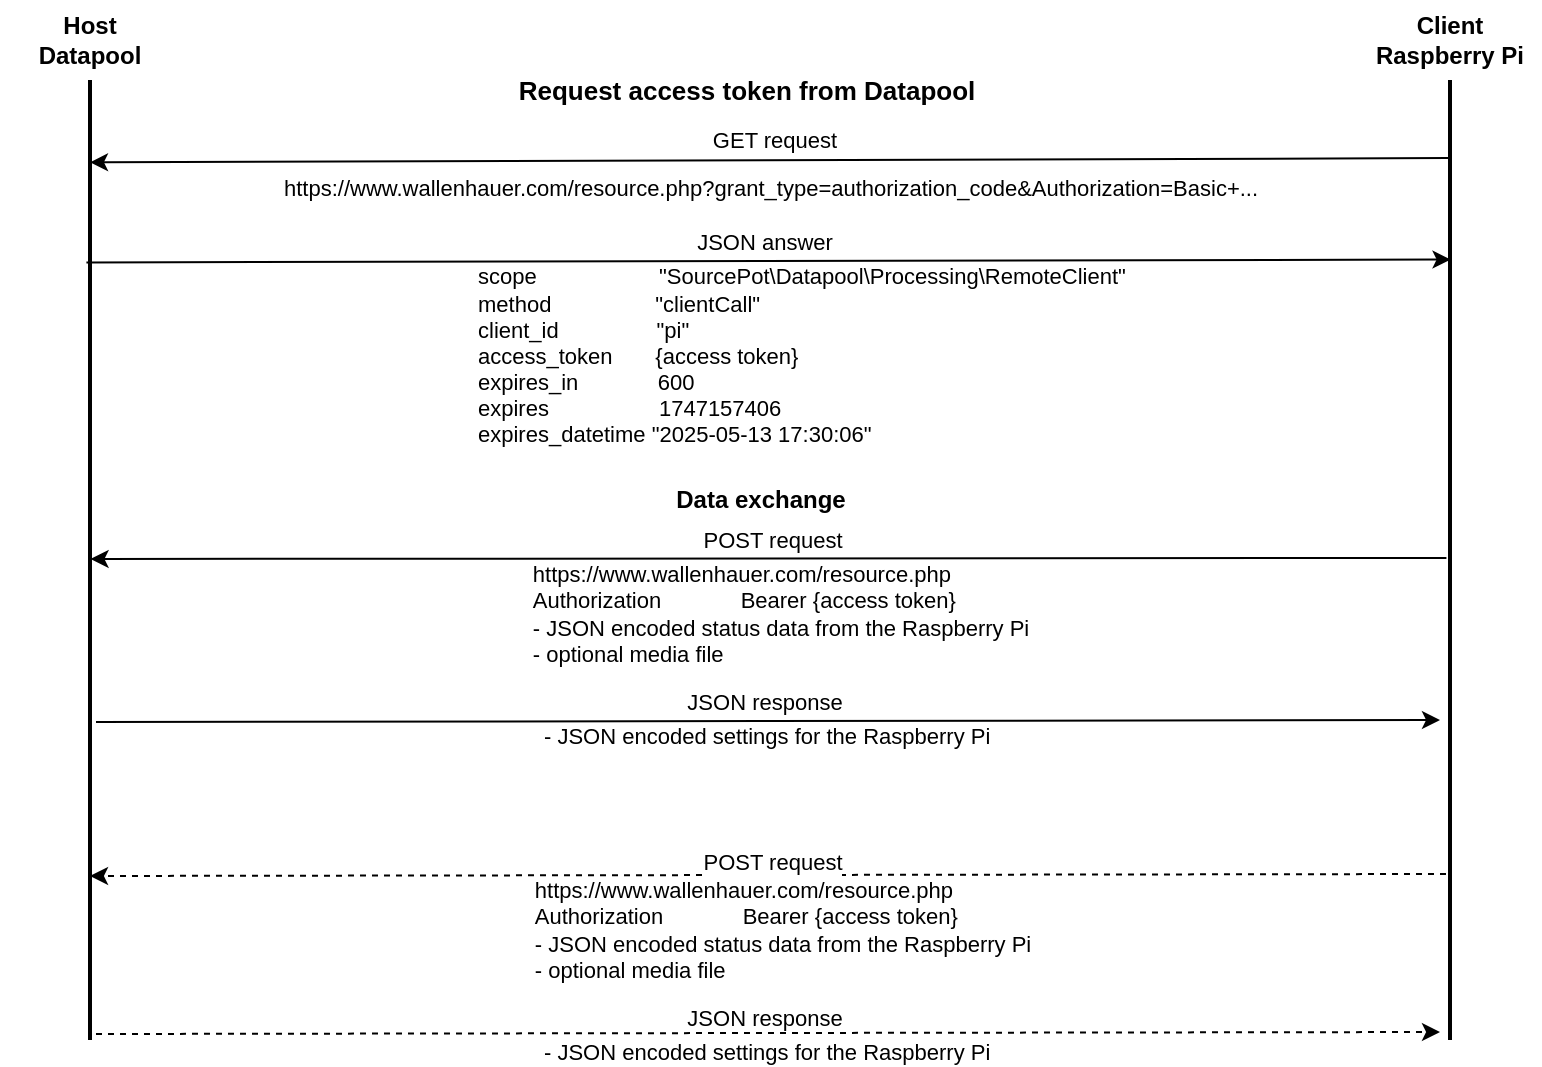 <mxfile version="27.0.5">
  <diagram name="Page-1" id="miUqKVmsm-pqGBcqUNgH">
    <mxGraphModel dx="983" dy="518" grid="1" gridSize="10" guides="1" tooltips="1" connect="1" arrows="1" fold="1" page="1" pageScale="1" pageWidth="827" pageHeight="1169" background="#FFFFFF" math="0" shadow="0">
      <root>
        <mxCell id="0" />
        <mxCell id="1" parent="0" />
        <mxCell id="WNqidh4Z6-0X3fDuYej7-1" value="" style="line;strokeWidth=2;direction=south;html=1;" vertex="1" parent="1">
          <mxGeometry x="80" y="80" width="10" height="480" as="geometry" />
        </mxCell>
        <mxCell id="WNqidh4Z6-0X3fDuYej7-2" value="&lt;b&gt;Host&lt;br&gt;Datapool&lt;/b&gt;" style="text;html=1;align=center;verticalAlign=middle;whiteSpace=wrap;rounded=0;" vertex="1" parent="1">
          <mxGeometry x="40" y="40" width="90" height="40" as="geometry" />
        </mxCell>
        <mxCell id="WNqidh4Z6-0X3fDuYej7-3" value="" style="line;strokeWidth=2;direction=south;html=1;" vertex="1" parent="1">
          <mxGeometry x="760" y="80" width="10" height="480" as="geometry" />
        </mxCell>
        <mxCell id="WNqidh4Z6-0X3fDuYej7-4" value="&lt;b&gt;Client&lt;br&gt;Raspberry Pi&lt;/b&gt;" style="text;html=1;align=center;verticalAlign=middle;whiteSpace=wrap;rounded=0;" vertex="1" parent="1">
          <mxGeometry x="720" y="40" width="90" height="40" as="geometry" />
        </mxCell>
        <mxCell id="WNqidh4Z6-0X3fDuYej7-5" value="" style="endArrow=classic;html=1;rounded=0;entryX=0.098;entryY=0.5;entryDx=0;entryDy=0;entryPerimeter=0;exitX=0.093;exitY=0.6;exitDx=0;exitDy=0;exitPerimeter=0;" edge="1" parent="1">
          <mxGeometry relative="1" as="geometry">
            <mxPoint x="764.0" y="119.06" as="sourcePoint" />
            <mxPoint x="85" y="121.16" as="targetPoint" />
          </mxGeometry>
        </mxCell>
        <mxCell id="WNqidh4Z6-0X3fDuYej7-8" value="https://www.wallenhauer.com/resource.php?grant_type=authorization_code&amp;amp;Authorization=Basic+..." style="edgeLabel;html=1;align=center;verticalAlign=middle;resizable=0;points=[];" vertex="1" connectable="0" parent="WNqidh4Z6-0X3fDuYej7-5">
          <mxGeometry x="-0.002" y="-1" relative="1" as="geometry">
            <mxPoint y="15" as="offset" />
          </mxGeometry>
        </mxCell>
        <mxCell id="WNqidh4Z6-0X3fDuYej7-16" value="GET request" style="edgeLabel;html=1;align=center;verticalAlign=middle;resizable=0;points=[];" vertex="1" connectable="0" parent="WNqidh4Z6-0X3fDuYej7-5">
          <mxGeometry x="-0.006" relative="1" as="geometry">
            <mxPoint y="-10" as="offset" />
          </mxGeometry>
        </mxCell>
        <mxCell id="WNqidh4Z6-0X3fDuYej7-9" value="" style="endArrow=classic;html=1;rounded=0;entryX=0.187;entryY=0.472;entryDx=0;entryDy=0;entryPerimeter=0;exitX=0.19;exitY=0.679;exitDx=0;exitDy=0;exitPerimeter=0;" edge="1" parent="1" source="WNqidh4Z6-0X3fDuYej7-1" target="WNqidh4Z6-0X3fDuYej7-3">
          <mxGeometry relative="1" as="geometry">
            <mxPoint x="90" y="160" as="sourcePoint" />
            <mxPoint x="190" y="160" as="targetPoint" />
          </mxGeometry>
        </mxCell>
        <mxCell id="WNqidh4Z6-0X3fDuYej7-10" value="&lt;div align=&quot;left&quot;&gt;scope&amp;nbsp;&amp;nbsp;&amp;nbsp;&amp;nbsp;&amp;nbsp;&amp;nbsp;&amp;nbsp;&amp;nbsp;&amp;nbsp;&amp;nbsp;&amp;nbsp;&amp;nbsp;&amp;nbsp;&amp;nbsp;&amp;nbsp;&amp;nbsp;&amp;nbsp;&amp;nbsp;&amp;nbsp; &quot;SourcePot\\Datapool\\Processing\\RemoteClient&quot;&lt;br&gt;method&amp;nbsp;&amp;nbsp;&amp;nbsp;&amp;nbsp;&amp;nbsp;&amp;nbsp;&amp;nbsp;&amp;nbsp;&amp;nbsp;&amp;nbsp;&amp;nbsp;&amp;nbsp;&amp;nbsp;&amp;nbsp;&amp;nbsp;&amp;nbsp; &quot;clientCall&quot;&lt;br&gt;client_id&amp;nbsp;&amp;nbsp;&amp;nbsp;&amp;nbsp;&amp;nbsp;&amp;nbsp;&amp;nbsp;&amp;nbsp;&amp;nbsp;&amp;nbsp;&amp;nbsp;&amp;nbsp;&amp;nbsp;&amp;nbsp;&amp;nbsp; &quot;pi&quot;&lt;br&gt;access_token&amp;nbsp;&amp;nbsp;&amp;nbsp;&amp;nbsp;&amp;nbsp;&amp;nbsp; {access token}&lt;br&gt;expires_in&amp;nbsp;&amp;nbsp;&amp;nbsp;&amp;nbsp;&amp;nbsp;&amp;nbsp;&amp;nbsp;&amp;nbsp;&amp;nbsp;&amp;nbsp;&amp;nbsp;&amp;nbsp; 600&lt;br&gt;expires&amp;nbsp;&amp;nbsp;&amp;nbsp;&amp;nbsp;&amp;nbsp;&amp;nbsp;&amp;nbsp;&amp;nbsp;&amp;nbsp;&amp;nbsp;&amp;nbsp;&amp;nbsp;&amp;nbsp;&amp;nbsp;&amp;nbsp;&amp;nbsp;&amp;nbsp; 1747157406&lt;br&gt;expires_datetime &quot;2025-05-13 17:30:06&quot;&lt;/div&gt;" style="edgeLabel;resizable=0;html=1;;align=left;verticalAlign=middle;" connectable="0" vertex="1" parent="WNqidh4Z6-0X3fDuYej7-9">
          <mxGeometry relative="1" as="geometry">
            <mxPoint x="-147" y="47" as="offset" />
          </mxGeometry>
        </mxCell>
        <mxCell id="WNqidh4Z6-0X3fDuYej7-15" value="JSON answer" style="edgeLabel;html=1;align=center;verticalAlign=middle;resizable=0;points=[];" vertex="1" connectable="0" parent="WNqidh4Z6-0X3fDuYej7-9">
          <mxGeometry x="-0.007" y="-1" relative="1" as="geometry">
            <mxPoint y="-11" as="offset" />
          </mxGeometry>
        </mxCell>
        <mxCell id="WNqidh4Z6-0X3fDuYej7-13" value="&lt;div align=&quot;center&quot;&gt;&lt;b&gt;&lt;font style=&quot;font-size: 13px;&quot;&gt;Request access token from Datapool&lt;/font&gt;&lt;/b&gt;&lt;/div&gt;" style="text;strokeColor=none;fillColor=none;align=center;verticalAlign=middle;spacingLeft=4;spacingRight=4;overflow=hidden;points=[[0,0.5],[1,0.5]];portConstraint=eastwest;rotatable=0;whiteSpace=wrap;html=1;" vertex="1" parent="1">
          <mxGeometry x="283" y="70" width="261" height="30" as="geometry" />
        </mxCell>
        <mxCell id="WNqidh4Z6-0X3fDuYej7-17" value="&lt;div align=&quot;center&quot;&gt;&lt;b&gt;Data exchange&lt;/b&gt;&lt;/div&gt;" style="text;strokeColor=none;fillColor=none;align=center;verticalAlign=middle;spacingLeft=4;spacingRight=4;overflow=hidden;points=[[0,0.5],[1,0.5]];portConstraint=eastwest;rotatable=0;whiteSpace=wrap;html=1;" vertex="1" parent="1">
          <mxGeometry x="290" y="280" width="261" height="20" as="geometry" />
        </mxCell>
        <mxCell id="WNqidh4Z6-0X3fDuYej7-18" value="" style="endArrow=classic;html=1;rounded=0;entryX=0.576;entryY=0.472;entryDx=0;entryDy=0;entryPerimeter=0;exitX=0.575;exitY=0.679;exitDx=0;exitDy=0;exitPerimeter=0;" edge="1" parent="1">
          <mxGeometry relative="1" as="geometry">
            <mxPoint x="763.21" y="319.0" as="sourcePoint" />
            <mxPoint x="85.28" y="319.48" as="targetPoint" />
          </mxGeometry>
        </mxCell>
        <mxCell id="WNqidh4Z6-0X3fDuYej7-19" value="&lt;div align=&quot;left&quot;&gt;https://www.wallenhauer.com/resource.php&lt;/div&gt;&lt;div align=&quot;left&quot;&gt;Authorization&amp;nbsp;&amp;nbsp;&amp;nbsp;&amp;nbsp;&amp;nbsp;&amp;nbsp;&amp;nbsp;&amp;nbsp;&amp;nbsp;&amp;nbsp;&amp;nbsp;&amp;nbsp; Bearer {access token}&lt;/div&gt;&lt;div align=&quot;left&quot;&gt;- JSON encoded status data from the Raspberry Pi&lt;/div&gt;&lt;div align=&quot;left&quot;&gt;- optional media file&lt;/div&gt;" style="edgeLabel;html=1;align=center;verticalAlign=middle;resizable=0;points=[];" vertex="1" connectable="0" parent="WNqidh4Z6-0X3fDuYej7-18">
          <mxGeometry x="-0.002" y="-1" relative="1" as="geometry">
            <mxPoint x="5" y="29" as="offset" />
          </mxGeometry>
        </mxCell>
        <mxCell id="WNqidh4Z6-0X3fDuYej7-21" value="POST request" style="edgeLabel;html=1;align=center;verticalAlign=middle;resizable=0;points=[];" vertex="1" connectable="0" parent="WNqidh4Z6-0X3fDuYej7-18">
          <mxGeometry x="-0.006" relative="1" as="geometry">
            <mxPoint y="-9" as="offset" />
          </mxGeometry>
        </mxCell>
        <mxCell id="WNqidh4Z6-0X3fDuYej7-26" value="" style="endArrow=classic;html=1;rounded=0;exitX=0.19;exitY=0.679;exitDx=0;exitDy=0;exitPerimeter=0;" edge="1" parent="1">
          <mxGeometry relative="1" as="geometry">
            <mxPoint x="88" y="401" as="sourcePoint" />
            <mxPoint x="760" y="400" as="targetPoint" />
          </mxGeometry>
        </mxCell>
        <mxCell id="WNqidh4Z6-0X3fDuYej7-27" value="- JSON encoded settings for the Raspberry Pi" style="edgeLabel;resizable=0;html=1;;align=left;verticalAlign=middle;" connectable="0" vertex="1" parent="WNqidh4Z6-0X3fDuYej7-26">
          <mxGeometry relative="1" as="geometry">
            <mxPoint x="-114" y="7" as="offset" />
          </mxGeometry>
        </mxCell>
        <mxCell id="WNqidh4Z6-0X3fDuYej7-28" value="JSON response" style="edgeLabel;html=1;align=center;verticalAlign=middle;resizable=0;points=[];" vertex="1" connectable="0" parent="WNqidh4Z6-0X3fDuYej7-26">
          <mxGeometry x="-0.007" y="-1" relative="1" as="geometry">
            <mxPoint y="-11" as="offset" />
          </mxGeometry>
        </mxCell>
        <mxCell id="WNqidh4Z6-0X3fDuYej7-35" value="" style="endArrow=classic;html=1;rounded=0;entryX=0.576;entryY=0.472;entryDx=0;entryDy=0;entryPerimeter=0;exitX=0.575;exitY=0.679;exitDx=0;exitDy=0;exitPerimeter=0;dashed=1;" edge="1" parent="1">
          <mxGeometry relative="1" as="geometry">
            <mxPoint x="763" y="477" as="sourcePoint" />
            <mxPoint x="85" y="478" as="targetPoint" />
          </mxGeometry>
        </mxCell>
        <mxCell id="WNqidh4Z6-0X3fDuYej7-36" value="&lt;div align=&quot;left&quot;&gt;https://www.wallenhauer.com/resource.php&lt;/div&gt;&lt;div align=&quot;left&quot;&gt;Authorization&amp;nbsp;&amp;nbsp;&amp;nbsp;&amp;nbsp;&amp;nbsp;&amp;nbsp;&amp;nbsp;&amp;nbsp;&amp;nbsp;&amp;nbsp;&amp;nbsp;&amp;nbsp; Bearer {access token}&lt;/div&gt;&lt;div align=&quot;left&quot;&gt;- JSON encoded status data from the Raspberry Pi&lt;/div&gt;&lt;div align=&quot;left&quot;&gt;- optional media file&lt;/div&gt;" style="edgeLabel;html=1;align=center;verticalAlign=middle;resizable=0;points=[];" vertex="1" connectable="0" parent="WNqidh4Z6-0X3fDuYej7-35">
          <mxGeometry x="-0.002" y="-1" relative="1" as="geometry">
            <mxPoint x="6" y="28" as="offset" />
          </mxGeometry>
        </mxCell>
        <mxCell id="WNqidh4Z6-0X3fDuYej7-38" value="POST request" style="edgeLabel;html=1;align=center;verticalAlign=middle;resizable=0;points=[];" vertex="1" connectable="0" parent="WNqidh4Z6-0X3fDuYej7-35">
          <mxGeometry x="-0.006" relative="1" as="geometry">
            <mxPoint y="-7" as="offset" />
          </mxGeometry>
        </mxCell>
        <mxCell id="WNqidh4Z6-0X3fDuYej7-39" value="" style="endArrow=classic;html=1;rounded=0;exitX=0.19;exitY=0.679;exitDx=0;exitDy=0;exitPerimeter=0;dashed=1;" edge="1" parent="1">
          <mxGeometry relative="1" as="geometry">
            <mxPoint x="88" y="557" as="sourcePoint" />
            <mxPoint x="760" y="556" as="targetPoint" />
          </mxGeometry>
        </mxCell>
        <mxCell id="WNqidh4Z6-0X3fDuYej7-40" value="- JSON encoded settings for the Raspberry Pi" style="edgeLabel;resizable=0;html=1;;align=left;verticalAlign=middle;" connectable="0" vertex="1" parent="WNqidh4Z6-0X3fDuYej7-39">
          <mxGeometry relative="1" as="geometry">
            <mxPoint x="-114" y="9" as="offset" />
          </mxGeometry>
        </mxCell>
        <mxCell id="WNqidh4Z6-0X3fDuYej7-41" value="JSON response" style="edgeLabel;html=1;align=center;verticalAlign=middle;resizable=0;points=[];" vertex="1" connectable="0" parent="WNqidh4Z6-0X3fDuYej7-39">
          <mxGeometry x="-0.007" y="-1" relative="1" as="geometry">
            <mxPoint y="-9" as="offset" />
          </mxGeometry>
        </mxCell>
      </root>
    </mxGraphModel>
  </diagram>
</mxfile>
